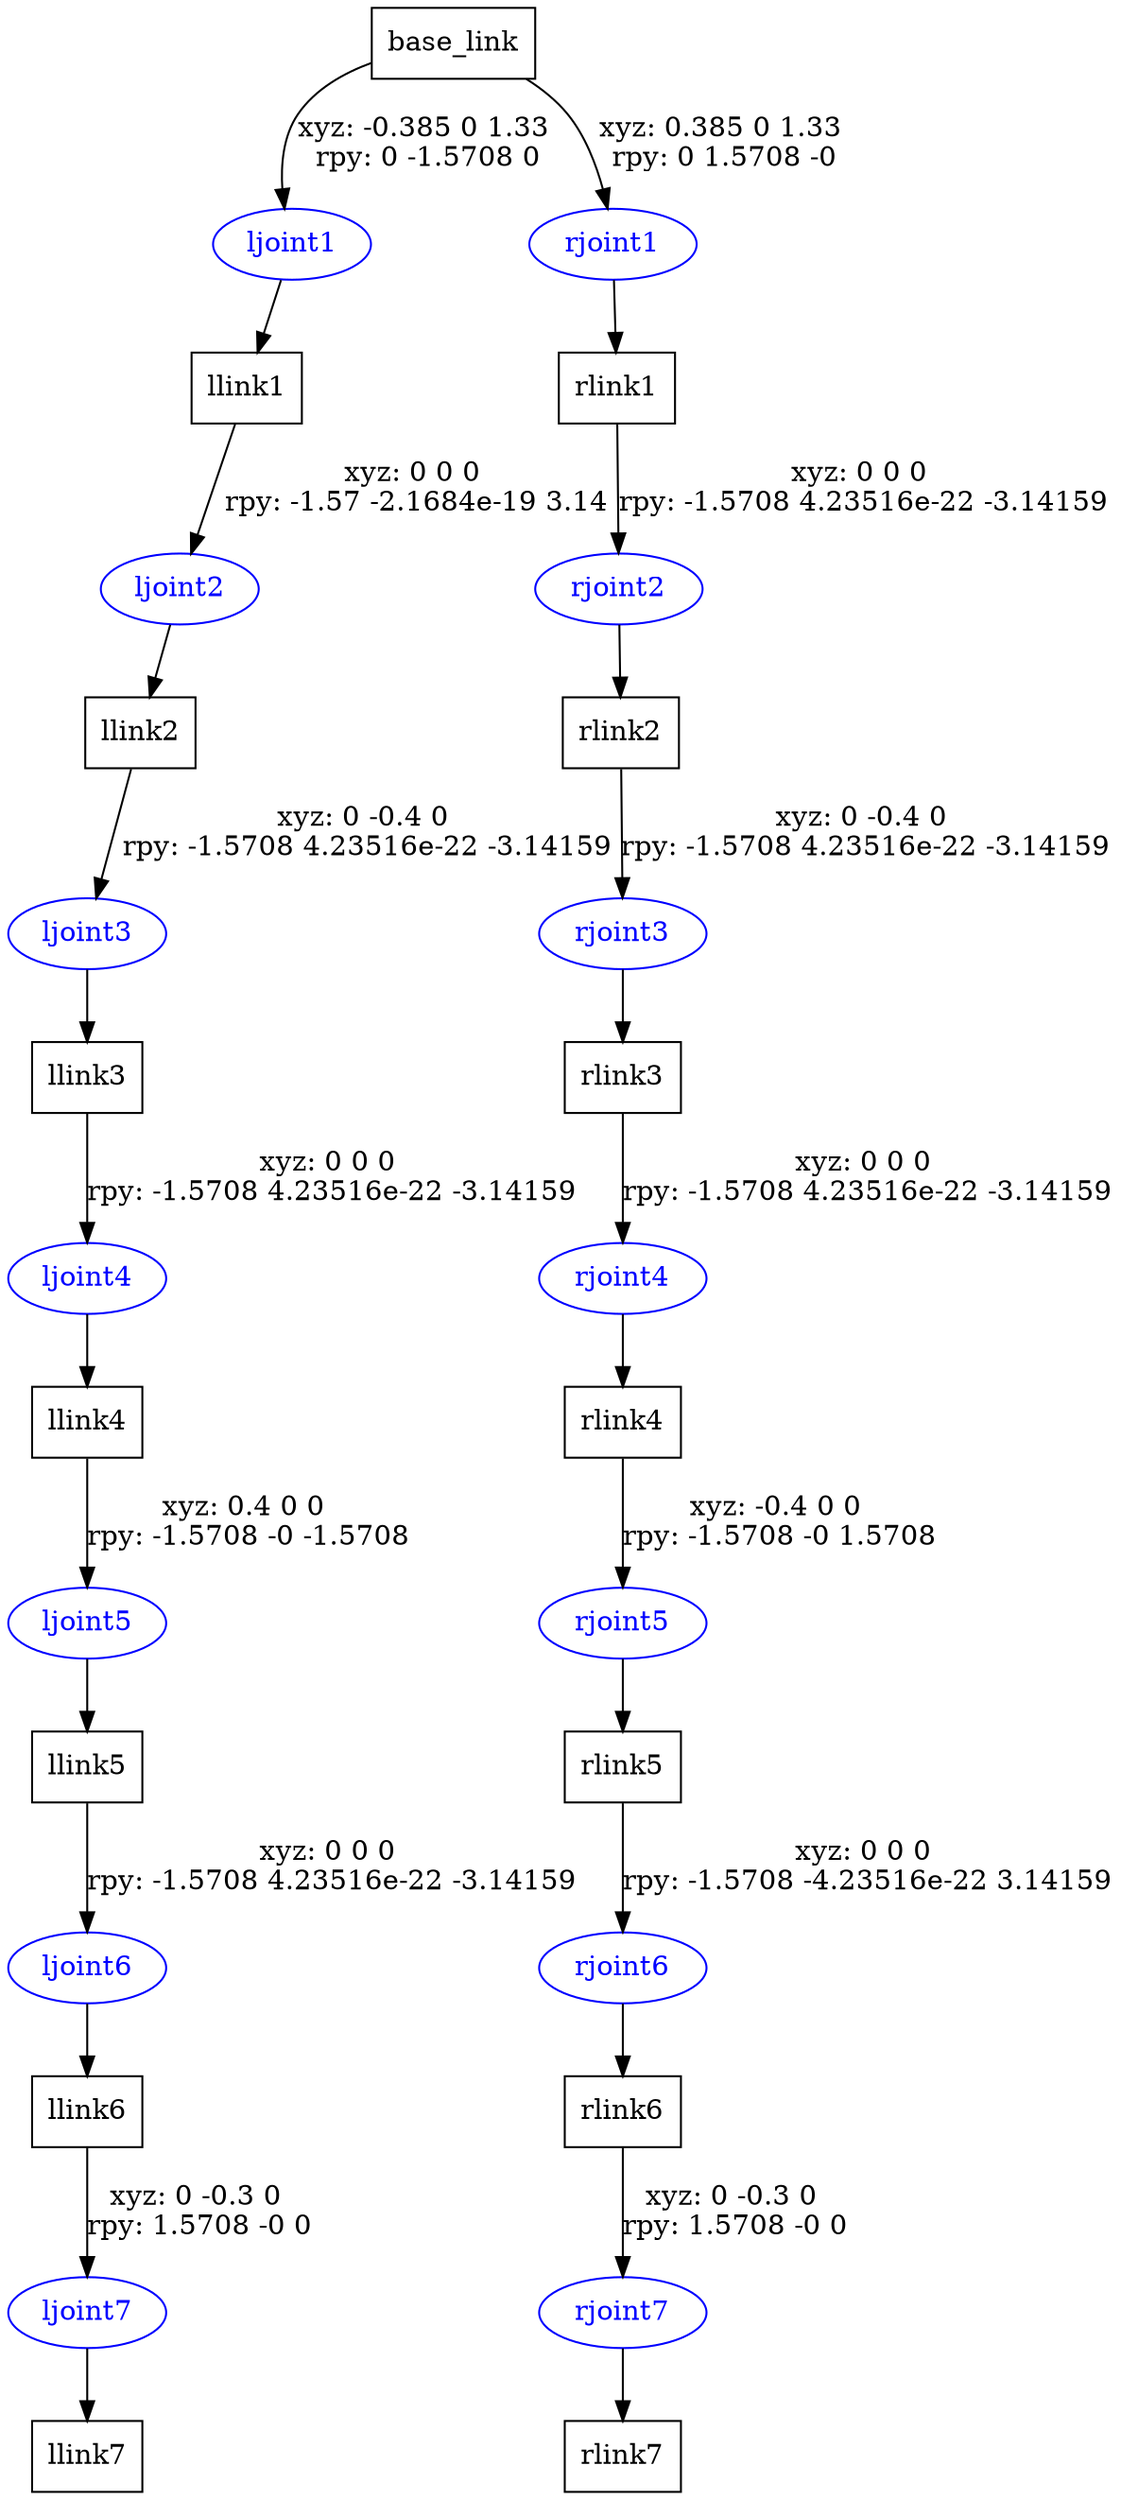 digraph G {
node [shape=box];
"base_link" [label="base_link"];
"llink1" [label="llink1"];
"llink2" [label="llink2"];
"llink3" [label="llink3"];
"llink4" [label="llink4"];
"llink5" [label="llink5"];
"llink6" [label="llink6"];
"llink7" [label="llink7"];
"rlink1" [label="rlink1"];
"rlink2" [label="rlink2"];
"rlink3" [label="rlink3"];
"rlink4" [label="rlink4"];
"rlink5" [label="rlink5"];
"rlink6" [label="rlink6"];
"rlink7" [label="rlink7"];
node [shape=ellipse, color=blue, fontcolor=blue];
"base_link" -> "ljoint1" [label="xyz: -0.385 0 1.33 \nrpy: 0 -1.5708 0"]
"ljoint1" -> "llink1"
"llink1" -> "ljoint2" [label="xyz: 0 0 0 \nrpy: -1.57 -2.1684e-19 3.14"]
"ljoint2" -> "llink2"
"llink2" -> "ljoint3" [label="xyz: 0 -0.4 0 \nrpy: -1.5708 4.23516e-22 -3.14159"]
"ljoint3" -> "llink3"
"llink3" -> "ljoint4" [label="xyz: 0 0 0 \nrpy: -1.5708 4.23516e-22 -3.14159"]
"ljoint4" -> "llink4"
"llink4" -> "ljoint5" [label="xyz: 0.4 0 0 \nrpy: -1.5708 -0 -1.5708"]
"ljoint5" -> "llink5"
"llink5" -> "ljoint6" [label="xyz: 0 0 0 \nrpy: -1.5708 4.23516e-22 -3.14159"]
"ljoint6" -> "llink6"
"llink6" -> "ljoint7" [label="xyz: 0 -0.3 0 \nrpy: 1.5708 -0 0"]
"ljoint7" -> "llink7"
"base_link" -> "rjoint1" [label="xyz: 0.385 0 1.33 \nrpy: 0 1.5708 -0"]
"rjoint1" -> "rlink1"
"rlink1" -> "rjoint2" [label="xyz: 0 0 0 \nrpy: -1.5708 4.23516e-22 -3.14159"]
"rjoint2" -> "rlink2"
"rlink2" -> "rjoint3" [label="xyz: 0 -0.4 0 \nrpy: -1.5708 4.23516e-22 -3.14159"]
"rjoint3" -> "rlink3"
"rlink3" -> "rjoint4" [label="xyz: 0 0 0 \nrpy: -1.5708 4.23516e-22 -3.14159"]
"rjoint4" -> "rlink4"
"rlink4" -> "rjoint5" [label="xyz: -0.4 0 0 \nrpy: -1.5708 -0 1.5708"]
"rjoint5" -> "rlink5"
"rlink5" -> "rjoint6" [label="xyz: 0 0 0 \nrpy: -1.5708 -4.23516e-22 3.14159"]
"rjoint6" -> "rlink6"
"rlink6" -> "rjoint7" [label="xyz: 0 -0.3 0 \nrpy: 1.5708 -0 0"]
"rjoint7" -> "rlink7"
}
